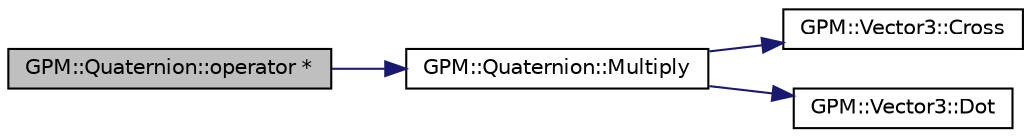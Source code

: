 digraph "GPM::Quaternion::operator *"
{
 // INTERACTIVE_SVG=YES
 // LATEX_PDF_SIZE
  edge [fontname="Helvetica",fontsize="10",labelfontname="Helvetica",labelfontsize="10"];
  node [fontname="Helvetica",fontsize="10",shape=record];
  rankdir="LR";
  Node201 [label="GPM::Quaternion::operator *",height=0.2,width=0.4,color="black", fillcolor="grey75", style="filled", fontcolor="black",tooltip=" "];
  Node201 -> Node202 [color="midnightblue",fontsize="10",style="solid",fontname="Helvetica"];
  Node202 [label="GPM::Quaternion::Multiply",height=0.2,width=0.4,color="black", fillcolor="white", style="filled",URL="$struct_g_p_m_1_1_quaternion.html#ad851375518e48c2f431c7198d042c901",tooltip="Multiply the current quaternion with another one."];
  Node202 -> Node203 [color="midnightblue",fontsize="10",style="solid",fontname="Helvetica"];
  Node203 [label="GPM::Vector3::Cross",height=0.2,width=0.4,color="black", fillcolor="white", style="filled",URL="$struct_g_p_m_1_1_vector3.html#a69f447005d582208df04d16b5bddd689",tooltip="Cross other vector to the current vector."];
  Node202 -> Node204 [color="midnightblue",fontsize="10",style="solid",fontname="Helvetica"];
  Node204 [label="GPM::Vector3::Dot",height=0.2,width=0.4,color="black", fillcolor="white", style="filled",URL="$struct_g_p_m_1_1_vector3.html#a1a7e4f4da31d74e4399be0b43039010e",tooltip="DotProduct other vector to the current vector."];
}
